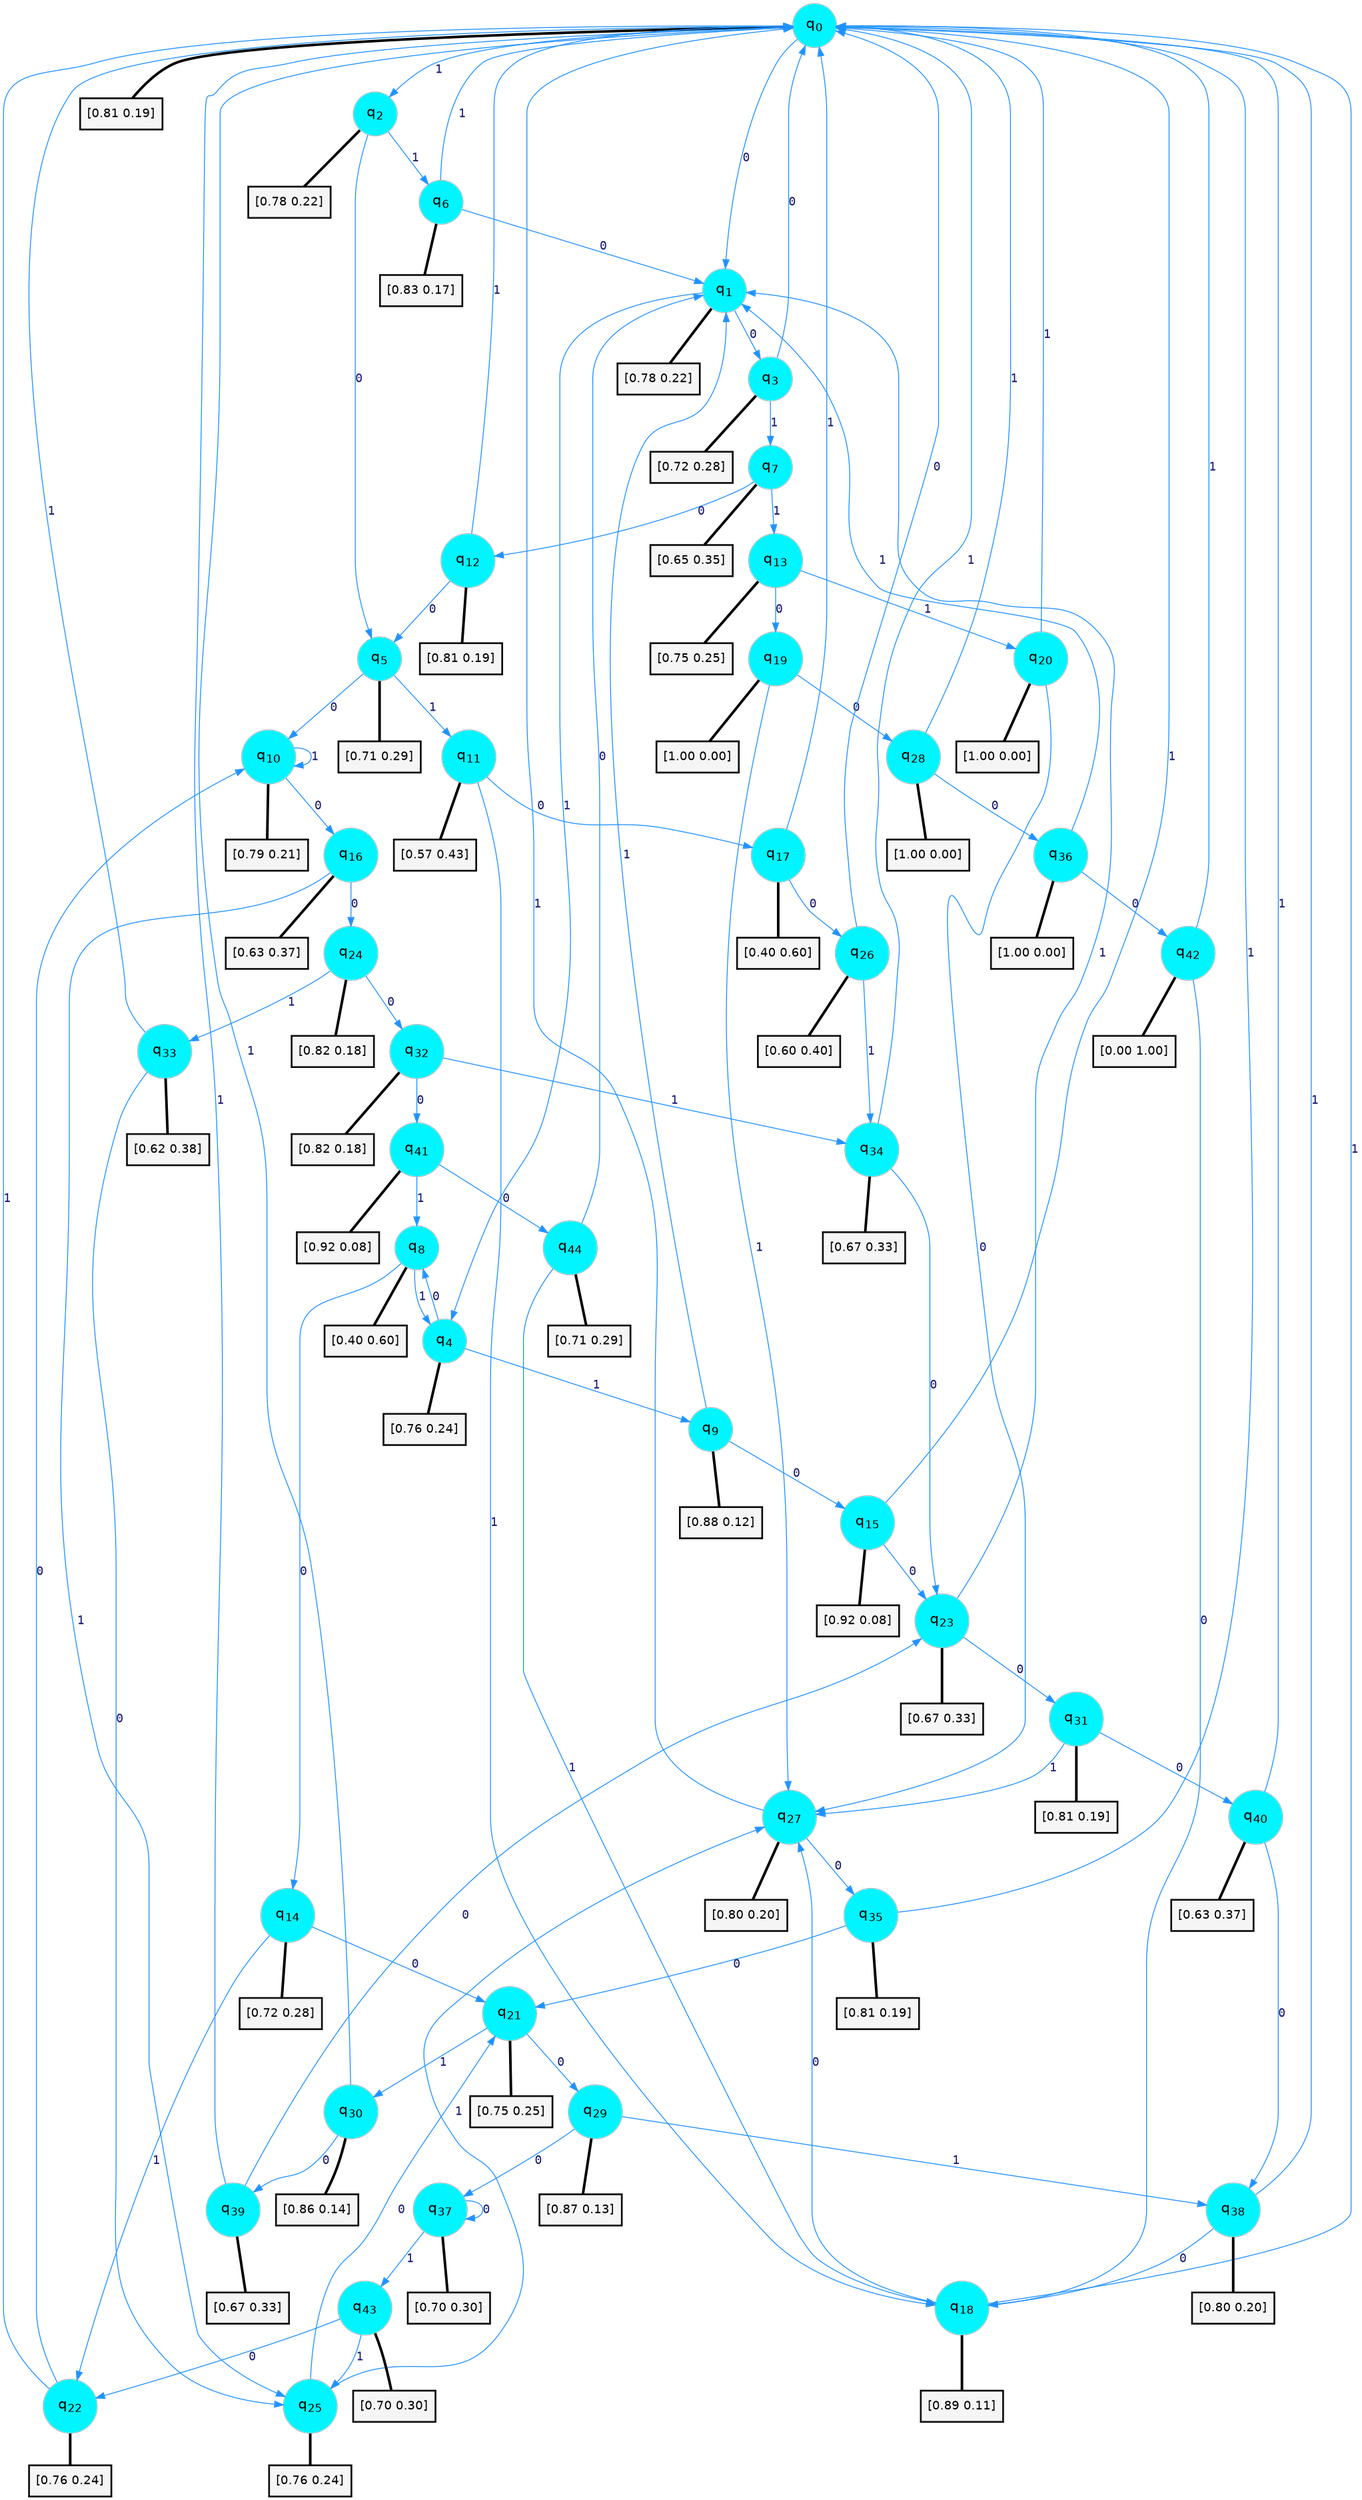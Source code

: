 digraph G {
graph [
bgcolor=transparent, dpi=300, rankdir=TD, size="40,25"];
node [
color=gray, fillcolor=turquoise1, fontcolor=black, fontname=Helvetica, fontsize=16, fontweight=bold, shape=circle, style=filled];
edge [
arrowsize=1, color=dodgerblue1, fontcolor=midnightblue, fontname=courier, fontweight=bold, penwidth=1, style=solid, weight=20];
0[label=<q<SUB>0</SUB>>];
1[label=<q<SUB>1</SUB>>];
2[label=<q<SUB>2</SUB>>];
3[label=<q<SUB>3</SUB>>];
4[label=<q<SUB>4</SUB>>];
5[label=<q<SUB>5</SUB>>];
6[label=<q<SUB>6</SUB>>];
7[label=<q<SUB>7</SUB>>];
8[label=<q<SUB>8</SUB>>];
9[label=<q<SUB>9</SUB>>];
10[label=<q<SUB>10</SUB>>];
11[label=<q<SUB>11</SUB>>];
12[label=<q<SUB>12</SUB>>];
13[label=<q<SUB>13</SUB>>];
14[label=<q<SUB>14</SUB>>];
15[label=<q<SUB>15</SUB>>];
16[label=<q<SUB>16</SUB>>];
17[label=<q<SUB>17</SUB>>];
18[label=<q<SUB>18</SUB>>];
19[label=<q<SUB>19</SUB>>];
20[label=<q<SUB>20</SUB>>];
21[label=<q<SUB>21</SUB>>];
22[label=<q<SUB>22</SUB>>];
23[label=<q<SUB>23</SUB>>];
24[label=<q<SUB>24</SUB>>];
25[label=<q<SUB>25</SUB>>];
26[label=<q<SUB>26</SUB>>];
27[label=<q<SUB>27</SUB>>];
28[label=<q<SUB>28</SUB>>];
29[label=<q<SUB>29</SUB>>];
30[label=<q<SUB>30</SUB>>];
31[label=<q<SUB>31</SUB>>];
32[label=<q<SUB>32</SUB>>];
33[label=<q<SUB>33</SUB>>];
34[label=<q<SUB>34</SUB>>];
35[label=<q<SUB>35</SUB>>];
36[label=<q<SUB>36</SUB>>];
37[label=<q<SUB>37</SUB>>];
38[label=<q<SUB>38</SUB>>];
39[label=<q<SUB>39</SUB>>];
40[label=<q<SUB>40</SUB>>];
41[label=<q<SUB>41</SUB>>];
42[label=<q<SUB>42</SUB>>];
43[label=<q<SUB>43</SUB>>];
44[label=<q<SUB>44</SUB>>];
45[label="[0.81 0.19]", shape=box,fontcolor=black, fontname=Helvetica, fontsize=14, penwidth=2, fillcolor=whitesmoke,color=black];
46[label="[0.78 0.22]", shape=box,fontcolor=black, fontname=Helvetica, fontsize=14, penwidth=2, fillcolor=whitesmoke,color=black];
47[label="[0.78 0.22]", shape=box,fontcolor=black, fontname=Helvetica, fontsize=14, penwidth=2, fillcolor=whitesmoke,color=black];
48[label="[0.72 0.28]", shape=box,fontcolor=black, fontname=Helvetica, fontsize=14, penwidth=2, fillcolor=whitesmoke,color=black];
49[label="[0.76 0.24]", shape=box,fontcolor=black, fontname=Helvetica, fontsize=14, penwidth=2, fillcolor=whitesmoke,color=black];
50[label="[0.71 0.29]", shape=box,fontcolor=black, fontname=Helvetica, fontsize=14, penwidth=2, fillcolor=whitesmoke,color=black];
51[label="[0.83 0.17]", shape=box,fontcolor=black, fontname=Helvetica, fontsize=14, penwidth=2, fillcolor=whitesmoke,color=black];
52[label="[0.65 0.35]", shape=box,fontcolor=black, fontname=Helvetica, fontsize=14, penwidth=2, fillcolor=whitesmoke,color=black];
53[label="[0.40 0.60]", shape=box,fontcolor=black, fontname=Helvetica, fontsize=14, penwidth=2, fillcolor=whitesmoke,color=black];
54[label="[0.88 0.12]", shape=box,fontcolor=black, fontname=Helvetica, fontsize=14, penwidth=2, fillcolor=whitesmoke,color=black];
55[label="[0.79 0.21]", shape=box,fontcolor=black, fontname=Helvetica, fontsize=14, penwidth=2, fillcolor=whitesmoke,color=black];
56[label="[0.57 0.43]", shape=box,fontcolor=black, fontname=Helvetica, fontsize=14, penwidth=2, fillcolor=whitesmoke,color=black];
57[label="[0.81 0.19]", shape=box,fontcolor=black, fontname=Helvetica, fontsize=14, penwidth=2, fillcolor=whitesmoke,color=black];
58[label="[0.75 0.25]", shape=box,fontcolor=black, fontname=Helvetica, fontsize=14, penwidth=2, fillcolor=whitesmoke,color=black];
59[label="[0.72 0.28]", shape=box,fontcolor=black, fontname=Helvetica, fontsize=14, penwidth=2, fillcolor=whitesmoke,color=black];
60[label="[0.92 0.08]", shape=box,fontcolor=black, fontname=Helvetica, fontsize=14, penwidth=2, fillcolor=whitesmoke,color=black];
61[label="[0.63 0.37]", shape=box,fontcolor=black, fontname=Helvetica, fontsize=14, penwidth=2, fillcolor=whitesmoke,color=black];
62[label="[0.40 0.60]", shape=box,fontcolor=black, fontname=Helvetica, fontsize=14, penwidth=2, fillcolor=whitesmoke,color=black];
63[label="[0.89 0.11]", shape=box,fontcolor=black, fontname=Helvetica, fontsize=14, penwidth=2, fillcolor=whitesmoke,color=black];
64[label="[1.00 0.00]", shape=box,fontcolor=black, fontname=Helvetica, fontsize=14, penwidth=2, fillcolor=whitesmoke,color=black];
65[label="[1.00 0.00]", shape=box,fontcolor=black, fontname=Helvetica, fontsize=14, penwidth=2, fillcolor=whitesmoke,color=black];
66[label="[0.75 0.25]", shape=box,fontcolor=black, fontname=Helvetica, fontsize=14, penwidth=2, fillcolor=whitesmoke,color=black];
67[label="[0.76 0.24]", shape=box,fontcolor=black, fontname=Helvetica, fontsize=14, penwidth=2, fillcolor=whitesmoke,color=black];
68[label="[0.67 0.33]", shape=box,fontcolor=black, fontname=Helvetica, fontsize=14, penwidth=2, fillcolor=whitesmoke,color=black];
69[label="[0.82 0.18]", shape=box,fontcolor=black, fontname=Helvetica, fontsize=14, penwidth=2, fillcolor=whitesmoke,color=black];
70[label="[0.76 0.24]", shape=box,fontcolor=black, fontname=Helvetica, fontsize=14, penwidth=2, fillcolor=whitesmoke,color=black];
71[label="[0.60 0.40]", shape=box,fontcolor=black, fontname=Helvetica, fontsize=14, penwidth=2, fillcolor=whitesmoke,color=black];
72[label="[0.80 0.20]", shape=box,fontcolor=black, fontname=Helvetica, fontsize=14, penwidth=2, fillcolor=whitesmoke,color=black];
73[label="[1.00 0.00]", shape=box,fontcolor=black, fontname=Helvetica, fontsize=14, penwidth=2, fillcolor=whitesmoke,color=black];
74[label="[0.87 0.13]", shape=box,fontcolor=black, fontname=Helvetica, fontsize=14, penwidth=2, fillcolor=whitesmoke,color=black];
75[label="[0.86 0.14]", shape=box,fontcolor=black, fontname=Helvetica, fontsize=14, penwidth=2, fillcolor=whitesmoke,color=black];
76[label="[0.81 0.19]", shape=box,fontcolor=black, fontname=Helvetica, fontsize=14, penwidth=2, fillcolor=whitesmoke,color=black];
77[label="[0.82 0.18]", shape=box,fontcolor=black, fontname=Helvetica, fontsize=14, penwidth=2, fillcolor=whitesmoke,color=black];
78[label="[0.62 0.38]", shape=box,fontcolor=black, fontname=Helvetica, fontsize=14, penwidth=2, fillcolor=whitesmoke,color=black];
79[label="[0.67 0.33]", shape=box,fontcolor=black, fontname=Helvetica, fontsize=14, penwidth=2, fillcolor=whitesmoke,color=black];
80[label="[0.81 0.19]", shape=box,fontcolor=black, fontname=Helvetica, fontsize=14, penwidth=2, fillcolor=whitesmoke,color=black];
81[label="[1.00 0.00]", shape=box,fontcolor=black, fontname=Helvetica, fontsize=14, penwidth=2, fillcolor=whitesmoke,color=black];
82[label="[0.70 0.30]", shape=box,fontcolor=black, fontname=Helvetica, fontsize=14, penwidth=2, fillcolor=whitesmoke,color=black];
83[label="[0.80 0.20]", shape=box,fontcolor=black, fontname=Helvetica, fontsize=14, penwidth=2, fillcolor=whitesmoke,color=black];
84[label="[0.67 0.33]", shape=box,fontcolor=black, fontname=Helvetica, fontsize=14, penwidth=2, fillcolor=whitesmoke,color=black];
85[label="[0.63 0.37]", shape=box,fontcolor=black, fontname=Helvetica, fontsize=14, penwidth=2, fillcolor=whitesmoke,color=black];
86[label="[0.92 0.08]", shape=box,fontcolor=black, fontname=Helvetica, fontsize=14, penwidth=2, fillcolor=whitesmoke,color=black];
87[label="[0.00 1.00]", shape=box,fontcolor=black, fontname=Helvetica, fontsize=14, penwidth=2, fillcolor=whitesmoke,color=black];
88[label="[0.70 0.30]", shape=box,fontcolor=black, fontname=Helvetica, fontsize=14, penwidth=2, fillcolor=whitesmoke,color=black];
89[label="[0.71 0.29]", shape=box,fontcolor=black, fontname=Helvetica, fontsize=14, penwidth=2, fillcolor=whitesmoke,color=black];
0->1 [label=0];
0->2 [label=1];
0->45 [arrowhead=none, penwidth=3,color=black];
1->3 [label=0];
1->4 [label=1];
1->46 [arrowhead=none, penwidth=3,color=black];
2->5 [label=0];
2->6 [label=1];
2->47 [arrowhead=none, penwidth=3,color=black];
3->0 [label=0];
3->7 [label=1];
3->48 [arrowhead=none, penwidth=3,color=black];
4->8 [label=0];
4->9 [label=1];
4->49 [arrowhead=none, penwidth=3,color=black];
5->10 [label=0];
5->11 [label=1];
5->50 [arrowhead=none, penwidth=3,color=black];
6->1 [label=0];
6->0 [label=1];
6->51 [arrowhead=none, penwidth=3,color=black];
7->12 [label=0];
7->13 [label=1];
7->52 [arrowhead=none, penwidth=3,color=black];
8->14 [label=0];
8->4 [label=1];
8->53 [arrowhead=none, penwidth=3,color=black];
9->15 [label=0];
9->1 [label=1];
9->54 [arrowhead=none, penwidth=3,color=black];
10->16 [label=0];
10->10 [label=1];
10->55 [arrowhead=none, penwidth=3,color=black];
11->17 [label=0];
11->18 [label=1];
11->56 [arrowhead=none, penwidth=3,color=black];
12->5 [label=0];
12->0 [label=1];
12->57 [arrowhead=none, penwidth=3,color=black];
13->19 [label=0];
13->20 [label=1];
13->58 [arrowhead=none, penwidth=3,color=black];
14->21 [label=0];
14->22 [label=1];
14->59 [arrowhead=none, penwidth=3,color=black];
15->23 [label=0];
15->0 [label=1];
15->60 [arrowhead=none, penwidth=3,color=black];
16->24 [label=0];
16->25 [label=1];
16->61 [arrowhead=none, penwidth=3,color=black];
17->26 [label=0];
17->0 [label=1];
17->62 [arrowhead=none, penwidth=3,color=black];
18->27 [label=0];
18->0 [label=1];
18->63 [arrowhead=none, penwidth=3,color=black];
19->28 [label=0];
19->27 [label=1];
19->64 [arrowhead=none, penwidth=3,color=black];
20->27 [label=0];
20->0 [label=1];
20->65 [arrowhead=none, penwidth=3,color=black];
21->29 [label=0];
21->30 [label=1];
21->66 [arrowhead=none, penwidth=3,color=black];
22->10 [label=0];
22->0 [label=1];
22->67 [arrowhead=none, penwidth=3,color=black];
23->31 [label=0];
23->1 [label=1];
23->68 [arrowhead=none, penwidth=3,color=black];
24->32 [label=0];
24->33 [label=1];
24->69 [arrowhead=none, penwidth=3,color=black];
25->21 [label=0];
25->27 [label=1];
25->70 [arrowhead=none, penwidth=3,color=black];
26->0 [label=0];
26->34 [label=1];
26->71 [arrowhead=none, penwidth=3,color=black];
27->35 [label=0];
27->0 [label=1];
27->72 [arrowhead=none, penwidth=3,color=black];
28->36 [label=0];
28->0 [label=1];
28->73 [arrowhead=none, penwidth=3,color=black];
29->37 [label=0];
29->38 [label=1];
29->74 [arrowhead=none, penwidth=3,color=black];
30->39 [label=0];
30->0 [label=1];
30->75 [arrowhead=none, penwidth=3,color=black];
31->40 [label=0];
31->27 [label=1];
31->76 [arrowhead=none, penwidth=3,color=black];
32->41 [label=0];
32->34 [label=1];
32->77 [arrowhead=none, penwidth=3,color=black];
33->25 [label=0];
33->0 [label=1];
33->78 [arrowhead=none, penwidth=3,color=black];
34->23 [label=0];
34->0 [label=1];
34->79 [arrowhead=none, penwidth=3,color=black];
35->21 [label=0];
35->0 [label=1];
35->80 [arrowhead=none, penwidth=3,color=black];
36->42 [label=0];
36->1 [label=1];
36->81 [arrowhead=none, penwidth=3,color=black];
37->37 [label=0];
37->43 [label=1];
37->82 [arrowhead=none, penwidth=3,color=black];
38->18 [label=0];
38->0 [label=1];
38->83 [arrowhead=none, penwidth=3,color=black];
39->23 [label=0];
39->0 [label=1];
39->84 [arrowhead=none, penwidth=3,color=black];
40->38 [label=0];
40->0 [label=1];
40->85 [arrowhead=none, penwidth=3,color=black];
41->44 [label=0];
41->8 [label=1];
41->86 [arrowhead=none, penwidth=3,color=black];
42->18 [label=0];
42->0 [label=1];
42->87 [arrowhead=none, penwidth=3,color=black];
43->22 [label=0];
43->25 [label=1];
43->88 [arrowhead=none, penwidth=3,color=black];
44->1 [label=0];
44->18 [label=1];
44->89 [arrowhead=none, penwidth=3,color=black];
}

